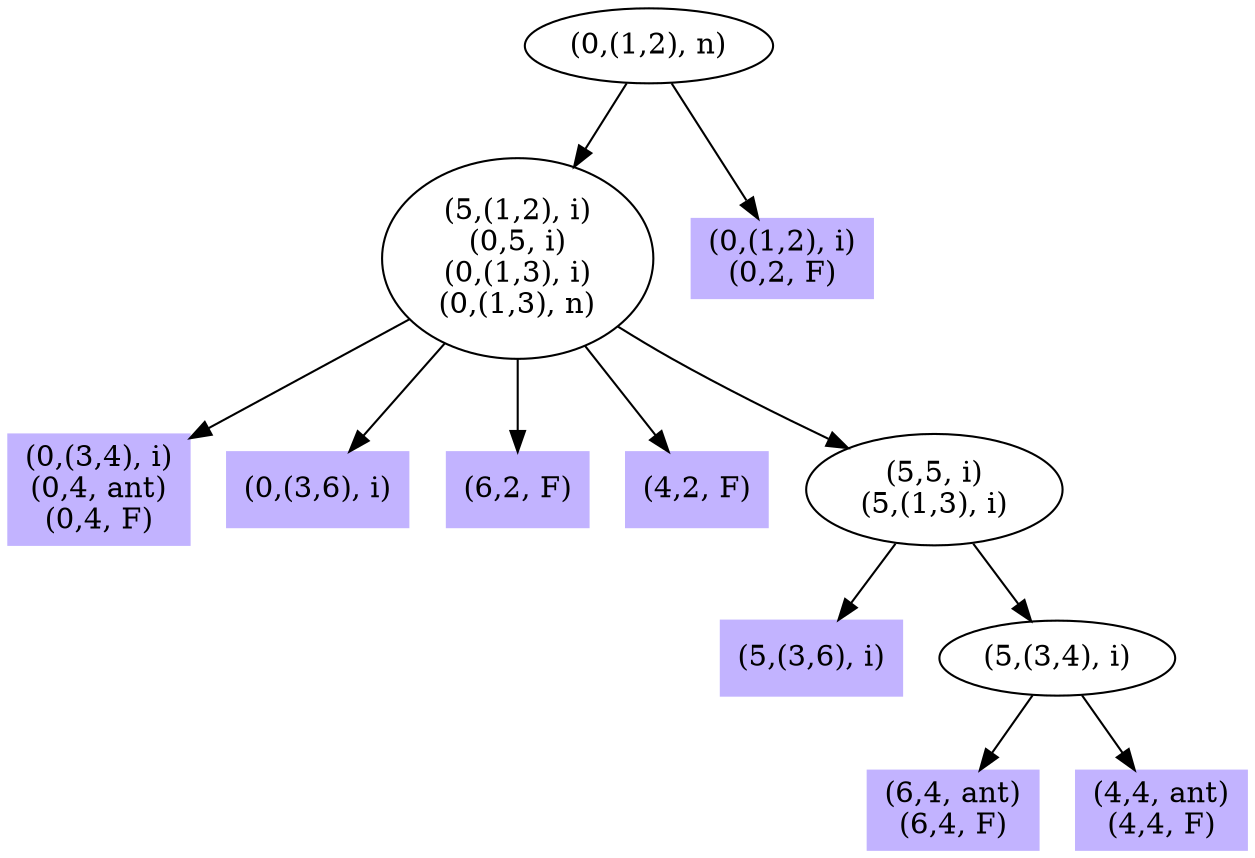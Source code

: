 digraph { 
0 [shape=box,style=filled,color=".7 .3 1.0",label="(0,(3,4), i)\n(0,4, ant)\n(0,4, F)"];
1 [shape=box,style=filled,color=".7 .3 1.0",label="(0,(3,6), i)"];
2 [shape=box,style=filled,color=".7 .3 1.0",label="(6,2, F)"];
3 [shape=box,style=filled,color=".7 .3 1.0",label="(6,4, ant)\n(6,4, F)"];
4 [shape=box,style=filled,color=".7 .3 1.0",label="(4,2, F)"];
5 [shape=box,style=filled,color=".7 .3 1.0",label="(4,4, ant)\n(4,4, F)"];
6 [shape=box,style=filled,color=".7 .3 1.0",label="(5,(3,6), i)"];
7 [label="(5,(3,4), i)"];
8 [label="(5,5, i)\n(5,(1,3), i)"];
9 [label="(5,(1,2), i)\n(0,5, i)\n(0,(1,3), i)\n(0,(1,3), n)"];
10 [shape=box,style=filled,color=".7 .3 1.0",label="(0,(1,2), i)\n(0,2, F)"];
11 [label="(0,(1,2), n)"];
7 -> 3;
7 -> 5;
8 -> 6;
8 -> 7;
9 -> 0;
9 -> 1;
9 -> 2;
9 -> 4;
9 -> 8;
11 -> 9;
11 -> 10;
}
